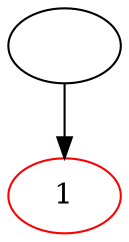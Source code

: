 digraph TrieInsert {
"0x55da07cdc5c0" [label=" "] 
"0x55da07cdc830" [label="1"] [color=red]
"0x55da07cdc5c0" -> {"0x55da07cdc830"}
}
